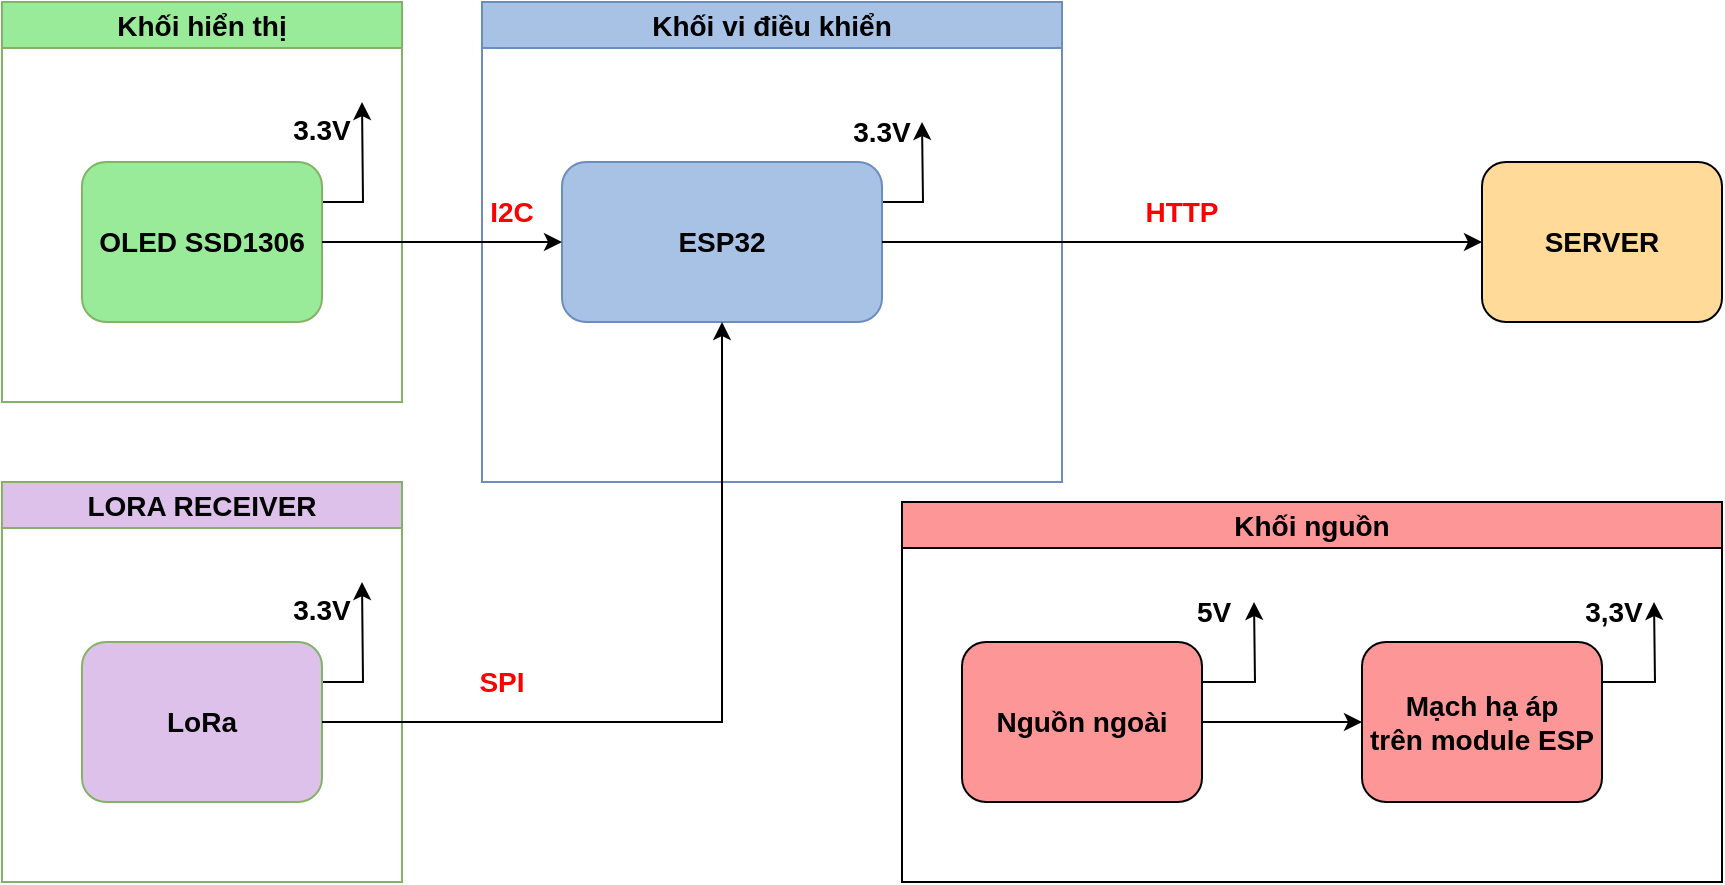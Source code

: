 <mxfile version="25.0.1">
  <diagram name="Trang-1" id="HcJw1_d0vRw97RPuCvvr">
    <mxGraphModel dx="1184" dy="625" grid="1" gridSize="10" guides="1" tooltips="1" connect="1" arrows="1" fold="1" page="1" pageScale="1" pageWidth="1654" pageHeight="2336" math="0" shadow="0">
      <root>
        <mxCell id="0" />
        <mxCell id="1" parent="0" />
        <mxCell id="5-ZOWW9k_i4QJJPhr3TA-1" value="Khối hiển thị" style="swimlane;whiteSpace=wrap;html=1;fontStyle=1;fontSize=14;fillColor=#99EB99;strokeColor=#82b366;" parent="1" vertex="1">
          <mxGeometry x="80" y="120" width="200" height="200" as="geometry" />
        </mxCell>
        <mxCell id="5-ZOWW9k_i4QJJPhr3TA-2" style="edgeStyle=orthogonalEdgeStyle;rounded=0;orthogonalLoop=1;jettySize=auto;html=1;exitX=1;exitY=0.25;exitDx=0;exitDy=0;fontStyle=1;fontSize=14;" parent="5-ZOWW9k_i4QJJPhr3TA-1" source="5-ZOWW9k_i4QJJPhr3TA-3" edge="1">
          <mxGeometry relative="1" as="geometry">
            <mxPoint x="180" y="50" as="targetPoint" />
          </mxGeometry>
        </mxCell>
        <mxCell id="5-ZOWW9k_i4QJJPhr3TA-3" value="OLED SSD1306" style="rounded=1;whiteSpace=wrap;html=1;fontStyle=1;fontSize=14;fillColor=#99eb99;strokeColor=#82b366;" parent="5-ZOWW9k_i4QJJPhr3TA-1" vertex="1">
          <mxGeometry x="40" y="80" width="120" height="80" as="geometry" />
        </mxCell>
        <mxCell id="5-ZOWW9k_i4QJJPhr3TA-4" value="3.3V" style="text;html=1;align=center;verticalAlign=middle;whiteSpace=wrap;rounded=0;fontStyle=1;fontSize=14;" parent="5-ZOWW9k_i4QJJPhr3TA-1" vertex="1">
          <mxGeometry x="130" y="49" width="60" height="30" as="geometry" />
        </mxCell>
        <mxCell id="5-ZOWW9k_i4QJJPhr3TA-5" value="Khối vi điều khiển" style="swimlane;whiteSpace=wrap;html=1;fontStyle=1;fontSize=14;fillColor=#a8c2e6;strokeColor=#6c8ebf;" parent="1" vertex="1">
          <mxGeometry x="320" y="120" width="290" height="240" as="geometry" />
        </mxCell>
        <mxCell id="5-ZOWW9k_i4QJJPhr3TA-6" style="edgeStyle=orthogonalEdgeStyle;rounded=0;orthogonalLoop=1;jettySize=auto;html=1;exitX=1;exitY=0.25;exitDx=0;exitDy=0;fontStyle=1;fontSize=14;" parent="5-ZOWW9k_i4QJJPhr3TA-5" source="5-ZOWW9k_i4QJJPhr3TA-8" edge="1">
          <mxGeometry relative="1" as="geometry">
            <mxPoint x="220" y="60" as="targetPoint" />
          </mxGeometry>
        </mxCell>
        <mxCell id="5-ZOWW9k_i4QJJPhr3TA-8" value="ESP32" style="rounded=1;whiteSpace=wrap;html=1;fontStyle=1;fontSize=14;fillColor=#a8c2e6;strokeColor=#6c8ebf;" parent="5-ZOWW9k_i4QJJPhr3TA-5" vertex="1">
          <mxGeometry x="40" y="80" width="160" height="80" as="geometry" />
        </mxCell>
        <mxCell id="5-ZOWW9k_i4QJJPhr3TA-11" value="3.3V" style="text;html=1;align=center;verticalAlign=middle;whiteSpace=wrap;rounded=0;fontStyle=1;fontSize=14;" parent="5-ZOWW9k_i4QJJPhr3TA-5" vertex="1">
          <mxGeometry x="170" y="50" width="60" height="30" as="geometry" />
        </mxCell>
        <mxCell id="5-ZOWW9k_i4QJJPhr3TA-16" value="I2C" style="text;html=1;align=center;verticalAlign=middle;whiteSpace=wrap;rounded=0;fontStyle=1;fontColor=#FF0000;fontSize=14;" parent="5-ZOWW9k_i4QJJPhr3TA-5" vertex="1">
          <mxGeometry x="-15" y="90" width="60" height="30" as="geometry" />
        </mxCell>
        <mxCell id="5-ZOWW9k_i4QJJPhr3TA-23" value="Khối nguồn" style="swimlane;whiteSpace=wrap;html=1;fontStyle=1;fontSize=14;fillColor=#fd9696;" parent="1" vertex="1">
          <mxGeometry x="530" y="370" width="410" height="190" as="geometry" />
        </mxCell>
        <mxCell id="5-ZOWW9k_i4QJJPhr3TA-29" style="edgeStyle=orthogonalEdgeStyle;rounded=0;orthogonalLoop=1;jettySize=auto;html=1;exitX=1;exitY=0.25;exitDx=0;exitDy=0;fontStyle=1;fontSize=14;" parent="5-ZOWW9k_i4QJJPhr3TA-23" source="5-ZOWW9k_i4QJJPhr3TA-30" edge="1">
          <mxGeometry relative="1" as="geometry">
            <mxPoint x="376" y="50" as="targetPoint" />
          </mxGeometry>
        </mxCell>
        <mxCell id="5-ZOWW9k_i4QJJPhr3TA-30" value="Mạch hạ áp&lt;div&gt;trên module ESP&lt;/div&gt;" style="rounded=1;whiteSpace=wrap;html=1;fontStyle=1;fontSize=14;fillColor=#fd9696;" parent="5-ZOWW9k_i4QJJPhr3TA-23" vertex="1">
          <mxGeometry x="230" y="70" width="120" height="80" as="geometry" />
        </mxCell>
        <mxCell id="5-ZOWW9k_i4QJJPhr3TA-34" value="3,3V" style="text;html=1;align=center;verticalAlign=middle;whiteSpace=wrap;rounded=0;fontStyle=1;fontSize=14;" parent="5-ZOWW9k_i4QJJPhr3TA-23" vertex="1">
          <mxGeometry x="326" y="40" width="60" height="30" as="geometry" />
        </mxCell>
        <mxCell id="S6JceLcu6l0OuVUYz4PA-5" style="edgeStyle=orthogonalEdgeStyle;rounded=0;orthogonalLoop=1;jettySize=auto;html=1;exitX=1;exitY=0.25;exitDx=0;exitDy=0;fontStyle=1;fontSize=14;" edge="1" source="S6JceLcu6l0OuVUYz4PA-6" parent="5-ZOWW9k_i4QJJPhr3TA-23">
          <mxGeometry relative="1" as="geometry">
            <mxPoint x="176" y="50" as="targetPoint" />
          </mxGeometry>
        </mxCell>
        <mxCell id="S6JceLcu6l0OuVUYz4PA-8" style="edgeStyle=orthogonalEdgeStyle;rounded=0;orthogonalLoop=1;jettySize=auto;html=1;exitX=1;exitY=0.5;exitDx=0;exitDy=0;entryX=0;entryY=0.5;entryDx=0;entryDy=0;" edge="1" parent="5-ZOWW9k_i4QJJPhr3TA-23" source="S6JceLcu6l0OuVUYz4PA-6" target="5-ZOWW9k_i4QJJPhr3TA-30">
          <mxGeometry relative="1" as="geometry" />
        </mxCell>
        <mxCell id="S6JceLcu6l0OuVUYz4PA-6" value="Nguồn ngoài" style="rounded=1;whiteSpace=wrap;html=1;fontStyle=1;fontSize=14;fillColor=#fd9696;" vertex="1" parent="5-ZOWW9k_i4QJJPhr3TA-23">
          <mxGeometry x="30" y="70" width="120" height="80" as="geometry" />
        </mxCell>
        <mxCell id="S6JceLcu6l0OuVUYz4PA-7" value="5V" style="text;html=1;align=center;verticalAlign=middle;whiteSpace=wrap;rounded=0;fontStyle=1;fontSize=14;" vertex="1" parent="5-ZOWW9k_i4QJJPhr3TA-23">
          <mxGeometry x="126" y="40" width="60" height="30" as="geometry" />
        </mxCell>
        <mxCell id="5-ZOWW9k_i4QJJPhr3TA-37" value="SERVER" style="rounded=1;whiteSpace=wrap;html=1;fontStyle=1;fontSize=14;fillColor=#ffda99;" parent="1" vertex="1">
          <mxGeometry x="820" y="200" width="120" height="80" as="geometry" />
        </mxCell>
        <mxCell id="5-ZOWW9k_i4QJJPhr3TA-44" style="edgeStyle=orthogonalEdgeStyle;rounded=0;orthogonalLoop=1;jettySize=auto;html=1;exitX=1;exitY=0.5;exitDx=0;exitDy=0;entryX=0;entryY=0.5;entryDx=0;entryDy=0;fontSize=14;" parent="1" source="5-ZOWW9k_i4QJJPhr3TA-3" target="5-ZOWW9k_i4QJJPhr3TA-8" edge="1">
          <mxGeometry relative="1" as="geometry" />
        </mxCell>
        <mxCell id="5-ZOWW9k_i4QJJPhr3TA-47" style="edgeStyle=orthogonalEdgeStyle;rounded=0;orthogonalLoop=1;jettySize=auto;html=1;exitX=1;exitY=0.5;exitDx=0;exitDy=0;entryX=0;entryY=0.5;entryDx=0;entryDy=0;" parent="1" source="5-ZOWW9k_i4QJJPhr3TA-8" target="5-ZOWW9k_i4QJJPhr3TA-37" edge="1">
          <mxGeometry relative="1" as="geometry" />
        </mxCell>
        <mxCell id="5-ZOWW9k_i4QJJPhr3TA-14" value="SPI" style="text;html=1;align=center;verticalAlign=middle;whiteSpace=wrap;rounded=0;fontStyle=1;fontColor=#FF0000;fontSize=14;" parent="1" vertex="1">
          <mxGeometry x="300" y="445" width="60" height="30" as="geometry" />
        </mxCell>
        <mxCell id="5-ZOWW9k_i4QJJPhr3TA-49" value="LORA RECEIVER" style="swimlane;whiteSpace=wrap;html=1;fontStyle=1;fontSize=14;fillColor=#DDC1EB;strokeColor=#82b366;" parent="1" vertex="1">
          <mxGeometry x="80" y="360" width="200" height="200" as="geometry" />
        </mxCell>
        <mxCell id="5-ZOWW9k_i4QJJPhr3TA-50" style="edgeStyle=orthogonalEdgeStyle;rounded=0;orthogonalLoop=1;jettySize=auto;html=1;exitX=1;exitY=0.25;exitDx=0;exitDy=0;fontStyle=1;fontSize=14;" parent="5-ZOWW9k_i4QJJPhr3TA-49" source="5-ZOWW9k_i4QJJPhr3TA-51" edge="1">
          <mxGeometry relative="1" as="geometry">
            <mxPoint x="180" y="50" as="targetPoint" />
          </mxGeometry>
        </mxCell>
        <mxCell id="5-ZOWW9k_i4QJJPhr3TA-51" value="LoRa" style="rounded=1;whiteSpace=wrap;html=1;fontStyle=1;fontSize=14;fillColor=#DDC1EB;strokeColor=#82b366;" parent="5-ZOWW9k_i4QJJPhr3TA-49" vertex="1">
          <mxGeometry x="40" y="80" width="120" height="80" as="geometry" />
        </mxCell>
        <mxCell id="5-ZOWW9k_i4QJJPhr3TA-52" value="3.3V" style="text;html=1;align=center;verticalAlign=middle;whiteSpace=wrap;rounded=0;fontStyle=1;fontSize=14;" parent="5-ZOWW9k_i4QJJPhr3TA-49" vertex="1">
          <mxGeometry x="130" y="49" width="60" height="30" as="geometry" />
        </mxCell>
        <mxCell id="5-ZOWW9k_i4QJJPhr3TA-53" style="edgeStyle=orthogonalEdgeStyle;rounded=0;orthogonalLoop=1;jettySize=auto;html=1;exitX=1;exitY=0.5;exitDx=0;exitDy=0;entryX=0.5;entryY=1;entryDx=0;entryDy=0;" parent="1" source="5-ZOWW9k_i4QJJPhr3TA-51" target="5-ZOWW9k_i4QJJPhr3TA-8" edge="1">
          <mxGeometry relative="1" as="geometry">
            <Array as="points">
              <mxPoint x="440" y="480" />
            </Array>
          </mxGeometry>
        </mxCell>
        <mxCell id="5-ZOWW9k_i4QJJPhr3TA-15" value="HTTP" style="text;html=1;align=center;verticalAlign=middle;whiteSpace=wrap;rounded=0;fontStyle=1;fontColor=#FF0000;fontSize=14;" parent="1" vertex="1">
          <mxGeometry x="640" y="210" width="60" height="30" as="geometry" />
        </mxCell>
      </root>
    </mxGraphModel>
  </diagram>
</mxfile>
